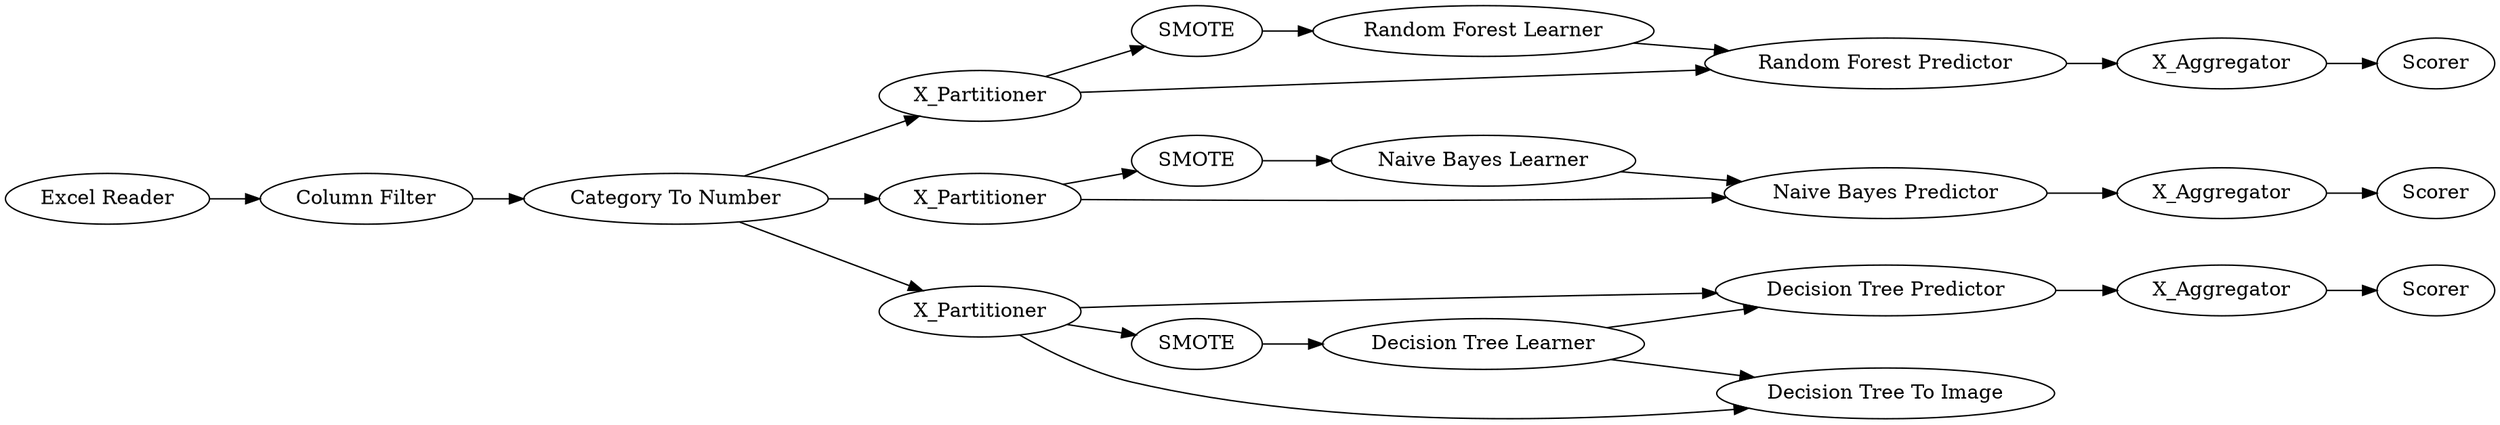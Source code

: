 digraph {
	"112115680067341222_33" [label=X_Partitioner]
	"112115680067341222_4" [label="Decision Tree Predictor"]
	"112115680067341222_29" [label=SMOTE]
	"112115680067341222_32" [label=SMOTE]
	"112115680067341222_36" [label=X_Aggregator]
	"112115680067341222_1" [label="Excel Reader"]
	"112115680067341222_10" [label="Category To Number"]
	"112115680067341222_24" [label="Naive Bayes Predictor"]
	"112115680067341222_26" [label=X_Partitioner]
	"112115680067341222_25" [label="Naive Bayes Learner"]
	"112115680067341222_8" [label=X_Aggregator]
	"112115680067341222_5" [label="Decision Tree Learner"]
	"112115680067341222_30" [label=SMOTE]
	"112115680067341222_37" [label=Scorer]
	"112115680067341222_38" [label="Random Forest Predictor"]
	"112115680067341222_2" [label="Column Filter"]
	"112115680067341222_9" [label=Scorer]
	"112115680067341222_12" [label=X_Partitioner]
	"112115680067341222_31" [label="Decision Tree To Image"]
	"112115680067341222_34" [label="Random Forest Learner"]
	"112115680067341222_27" [label=X_Aggregator]
	"112115680067341222_28" [label=Scorer]
	"112115680067341222_32" -> "112115680067341222_25"
	"112115680067341222_24" -> "112115680067341222_27"
	"112115680067341222_34" -> "112115680067341222_38"
	"112115680067341222_1" -> "112115680067341222_2"
	"112115680067341222_5" -> "112115680067341222_4"
	"112115680067341222_29" -> "112115680067341222_5"
	"112115680067341222_26" -> "112115680067341222_32"
	"112115680067341222_10" -> "112115680067341222_12"
	"112115680067341222_5" -> "112115680067341222_31"
	"112115680067341222_8" -> "112115680067341222_9"
	"112115680067341222_2" -> "112115680067341222_10"
	"112115680067341222_12" -> "112115680067341222_29"
	"112115680067341222_12" -> "112115680067341222_4"
	"112115680067341222_38" -> "112115680067341222_36"
	"112115680067341222_10" -> "112115680067341222_26"
	"112115680067341222_33" -> "112115680067341222_38"
	"112115680067341222_27" -> "112115680067341222_28"
	"112115680067341222_4" -> "112115680067341222_8"
	"112115680067341222_12" -> "112115680067341222_31"
	"112115680067341222_10" -> "112115680067341222_33"
	"112115680067341222_26" -> "112115680067341222_24"
	"112115680067341222_25" -> "112115680067341222_24"
	"112115680067341222_30" -> "112115680067341222_34"
	"112115680067341222_33" -> "112115680067341222_30"
	"112115680067341222_36" -> "112115680067341222_37"
	rankdir=LR
}
